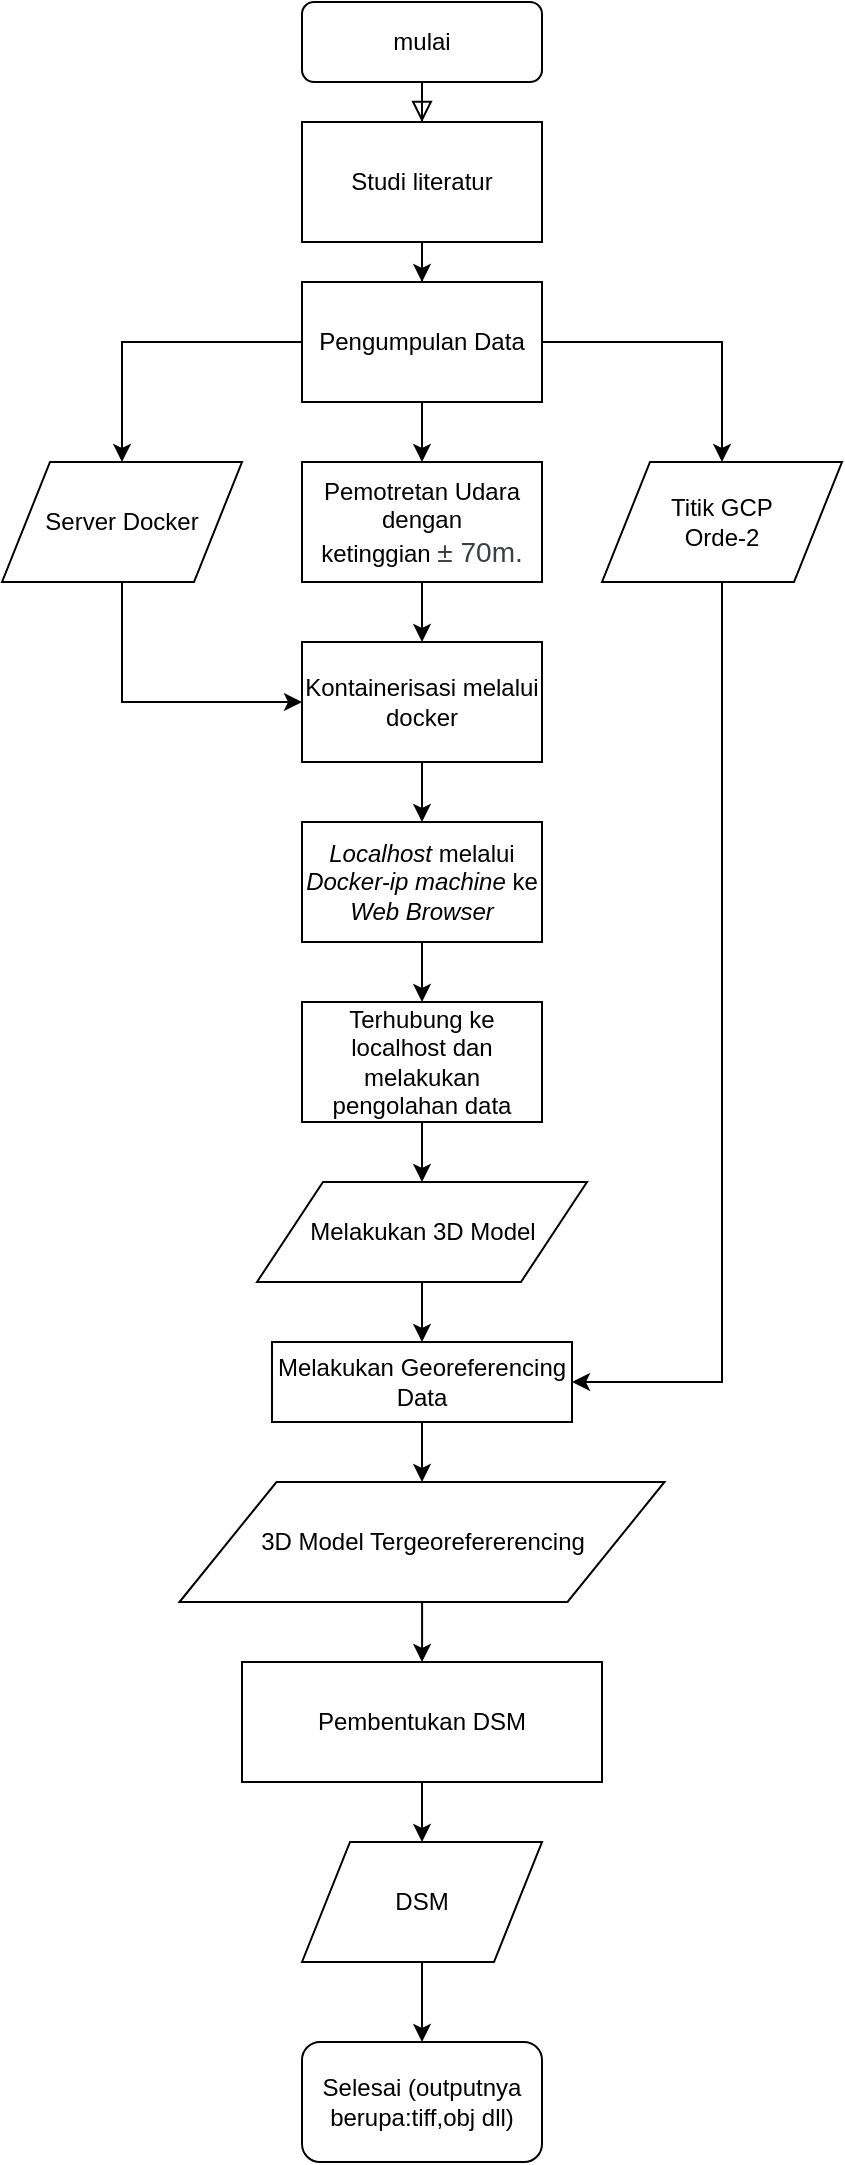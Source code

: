 <mxfile version="12.8.1" type="github">
  <diagram id="C5RBs43oDa-KdzZeNtuy" name="Page-1">
    <mxGraphModel dx="1221" dy="645" grid="1" gridSize="10" guides="1" tooltips="1" connect="1" arrows="1" fold="1" page="1" pageScale="1" pageWidth="827" pageHeight="1169" math="0" shadow="0">
      <root>
        <mxCell id="WIyWlLk6GJQsqaUBKTNV-0" />
        <mxCell id="WIyWlLk6GJQsqaUBKTNV-1" parent="WIyWlLk6GJQsqaUBKTNV-0" />
        <mxCell id="WIyWlLk6GJQsqaUBKTNV-3" value="mulai" style="rounded=1;whiteSpace=wrap;html=1;fontSize=12;glass=0;strokeWidth=1;shadow=0;" parent="WIyWlLk6GJQsqaUBKTNV-1" vertex="1">
          <mxGeometry x="370" y="10" width="120" height="40" as="geometry" />
        </mxCell>
        <mxCell id="d1mt9CwGBti9nhYZFLhf-24" value="" style="edgeStyle=orthogonalEdgeStyle;rounded=0;orthogonalLoop=1;jettySize=auto;html=1;" parent="WIyWlLk6GJQsqaUBKTNV-1" source="d1mt9CwGBti9nhYZFLhf-1" target="d1mt9CwGBti9nhYZFLhf-9" edge="1">
          <mxGeometry relative="1" as="geometry" />
        </mxCell>
        <mxCell id="d1mt9CwGBti9nhYZFLhf-1" value="Studi literatur" style="rounded=0;whiteSpace=wrap;html=1;" parent="WIyWlLk6GJQsqaUBKTNV-1" vertex="1">
          <mxGeometry x="370" y="70" width="120" height="60" as="geometry" />
        </mxCell>
        <mxCell id="d1mt9CwGBti9nhYZFLhf-2" value="" style="rounded=0;html=1;jettySize=auto;orthogonalLoop=1;fontSize=11;endArrow=block;endFill=0;endSize=8;strokeWidth=1;shadow=0;labelBackgroundColor=none;edgeStyle=orthogonalEdgeStyle;" parent="WIyWlLk6GJQsqaUBKTNV-1" source="WIyWlLk6GJQsqaUBKTNV-3" target="d1mt9CwGBti9nhYZFLhf-1" edge="1">
          <mxGeometry relative="1" as="geometry">
            <mxPoint x="220" y="120" as="sourcePoint" />
            <mxPoint x="220" y="240" as="targetPoint" />
          </mxGeometry>
        </mxCell>
        <mxCell id="d1mt9CwGBti9nhYZFLhf-15" value="" style="edgeStyle=orthogonalEdgeStyle;rounded=0;orthogonalLoop=1;jettySize=auto;html=1;entryX=0.5;entryY=0;entryDx=0;entryDy=0;" parent="WIyWlLk6GJQsqaUBKTNV-1" source="d1mt9CwGBti9nhYZFLhf-9" target="d1mt9CwGBti9nhYZFLhf-20" edge="1">
          <mxGeometry relative="1" as="geometry">
            <mxPoint x="260" y="320" as="targetPoint" />
          </mxGeometry>
        </mxCell>
        <mxCell id="d1mt9CwGBti9nhYZFLhf-17" value="" style="edgeStyle=orthogonalEdgeStyle;rounded=0;orthogonalLoop=1;jettySize=auto;html=1;" parent="WIyWlLk6GJQsqaUBKTNV-1" source="d1mt9CwGBti9nhYZFLhf-9" target="d1mt9CwGBti9nhYZFLhf-16" edge="1">
          <mxGeometry relative="1" as="geometry" />
        </mxCell>
        <mxCell id="d1mt9CwGBti9nhYZFLhf-19" value="" style="edgeStyle=orthogonalEdgeStyle;rounded=0;orthogonalLoop=1;jettySize=auto;html=1;entryX=0.5;entryY=0;entryDx=0;entryDy=0;" parent="WIyWlLk6GJQsqaUBKTNV-1" source="d1mt9CwGBti9nhYZFLhf-9" target="d1mt9CwGBti9nhYZFLhf-22" edge="1">
          <mxGeometry relative="1" as="geometry">
            <mxPoint x="610" y="320" as="targetPoint" />
          </mxGeometry>
        </mxCell>
        <mxCell id="d1mt9CwGBti9nhYZFLhf-9" value="Pengumpulan Data" style="rounded=0;whiteSpace=wrap;html=1;" parent="WIyWlLk6GJQsqaUBKTNV-1" vertex="1">
          <mxGeometry x="370" y="150" width="120" height="60" as="geometry" />
        </mxCell>
        <mxCell id="d1mt9CwGBti9nhYZFLhf-26" value="" style="edgeStyle=orthogonalEdgeStyle;rounded=0;orthogonalLoop=1;jettySize=auto;html=1;" parent="WIyWlLk6GJQsqaUBKTNV-1" source="d1mt9CwGBti9nhYZFLhf-16" target="d1mt9CwGBti9nhYZFLhf-25" edge="1">
          <mxGeometry relative="1" as="geometry" />
        </mxCell>
        <mxCell id="d1mt9CwGBti9nhYZFLhf-16" value="Pemotretan Udara dengan&lt;br&gt;ketinggian&amp;nbsp;&lt;span style=&quot;color: rgb(60 , 64 , 67) ; font-family: &amp;#34;arial&amp;#34; , sans-serif ; font-size: 14px ; text-align: left ; background-color: rgb(255 , 255 , 255)&quot;&gt;± 70m.&lt;/span&gt;" style="rounded=0;whiteSpace=wrap;html=1;" parent="WIyWlLk6GJQsqaUBKTNV-1" vertex="1">
          <mxGeometry x="370" y="240" width="120" height="60" as="geometry" />
        </mxCell>
        <mxCell id="d1mt9CwGBti9nhYZFLhf-39" value="" style="edgeStyle=orthogonalEdgeStyle;rounded=0;orthogonalLoop=1;jettySize=auto;html=1;" parent="WIyWlLk6GJQsqaUBKTNV-1" source="d1mt9CwGBti9nhYZFLhf-25" target="d1mt9CwGBti9nhYZFLhf-38" edge="1">
          <mxGeometry relative="1" as="geometry" />
        </mxCell>
        <mxCell id="d1mt9CwGBti9nhYZFLhf-25" value="Kontainerisasi melalui docker" style="rounded=0;whiteSpace=wrap;html=1;" parent="WIyWlLk6GJQsqaUBKTNV-1" vertex="1">
          <mxGeometry x="370" y="330" width="120" height="60" as="geometry" />
        </mxCell>
        <mxCell id="d1mt9CwGBti9nhYZFLhf-41" value="" style="edgeStyle=orthogonalEdgeStyle;rounded=0;orthogonalLoop=1;jettySize=auto;html=1;" parent="WIyWlLk6GJQsqaUBKTNV-1" source="d1mt9CwGBti9nhYZFLhf-38" target="d1mt9CwGBti9nhYZFLhf-40" edge="1">
          <mxGeometry relative="1" as="geometry" />
        </mxCell>
        <mxCell id="d1mt9CwGBti9nhYZFLhf-38" value="&lt;i&gt;Localhost&lt;/i&gt; melalui &lt;i&gt;Docker-ip machine&lt;/i&gt; ke &lt;i&gt;Web Browser&lt;/i&gt;" style="rounded=0;whiteSpace=wrap;html=1;" parent="WIyWlLk6GJQsqaUBKTNV-1" vertex="1">
          <mxGeometry x="370" y="420" width="120" height="60" as="geometry" />
        </mxCell>
        <mxCell id="d1mt9CwGBti9nhYZFLhf-43" value="" style="edgeStyle=orthogonalEdgeStyle;rounded=0;orthogonalLoop=1;jettySize=auto;html=1;" parent="WIyWlLk6GJQsqaUBKTNV-1" source="d1mt9CwGBti9nhYZFLhf-40" edge="1">
          <mxGeometry relative="1" as="geometry">
            <mxPoint x="430" y="600" as="targetPoint" />
          </mxGeometry>
        </mxCell>
        <mxCell id="d1mt9CwGBti9nhYZFLhf-40" value="Terhubung ke localhost dan melakukan pengolahan data" style="rounded=0;whiteSpace=wrap;html=1;" parent="WIyWlLk6GJQsqaUBKTNV-1" vertex="1">
          <mxGeometry x="370" y="510" width="120" height="60" as="geometry" />
        </mxCell>
        <mxCell id="d1mt9CwGBti9nhYZFLhf-37" value="" style="edgeStyle=orthogonalEdgeStyle;rounded=0;orthogonalLoop=1;jettySize=auto;html=1;entryX=0;entryY=0.5;entryDx=0;entryDy=0;" parent="WIyWlLk6GJQsqaUBKTNV-1" source="d1mt9CwGBti9nhYZFLhf-20" target="d1mt9CwGBti9nhYZFLhf-25" edge="1">
          <mxGeometry relative="1" as="geometry">
            <mxPoint x="300" y="370" as="targetPoint" />
            <Array as="points">
              <mxPoint x="280" y="360" />
            </Array>
          </mxGeometry>
        </mxCell>
        <mxCell id="d1mt9CwGBti9nhYZFLhf-20" value="Server Docker" style="shape=parallelogram;perimeter=parallelogramPerimeter;whiteSpace=wrap;html=1;" parent="WIyWlLk6GJQsqaUBKTNV-1" vertex="1">
          <mxGeometry x="220" y="240" width="120" height="60" as="geometry" />
        </mxCell>
        <mxCell id="d1mt9CwGBti9nhYZFLhf-49" value="" style="edgeStyle=orthogonalEdgeStyle;rounded=0;orthogonalLoop=1;jettySize=auto;html=1;entryX=1;entryY=0.5;entryDx=0;entryDy=0;exitX=0.417;exitY=1;exitDx=0;exitDy=0;exitPerimeter=0;" parent="WIyWlLk6GJQsqaUBKTNV-1" source="d1mt9CwGBti9nhYZFLhf-22" target="d1mt9CwGBti9nhYZFLhf-47" edge="1">
          <mxGeometry relative="1" as="geometry">
            <mxPoint x="580" y="710" as="targetPoint" />
            <Array as="points">
              <mxPoint x="580" y="300" />
              <mxPoint x="580" y="700" />
            </Array>
          </mxGeometry>
        </mxCell>
        <mxCell id="d1mt9CwGBti9nhYZFLhf-22" value="Titik GCP &lt;br&gt;Orde-2" style="shape=parallelogram;perimeter=parallelogramPerimeter;whiteSpace=wrap;html=1;" parent="WIyWlLk6GJQsqaUBKTNV-1" vertex="1">
          <mxGeometry x="520" y="240" width="120" height="60" as="geometry" />
        </mxCell>
        <mxCell id="d1mt9CwGBti9nhYZFLhf-46" value="" style="edgeStyle=orthogonalEdgeStyle;rounded=0;orthogonalLoop=1;jettySize=auto;html=1;" parent="WIyWlLk6GJQsqaUBKTNV-1" source="d1mt9CwGBti9nhYZFLhf-44" edge="1">
          <mxGeometry relative="1" as="geometry">
            <mxPoint x="430" y="680" as="targetPoint" />
          </mxGeometry>
        </mxCell>
        <mxCell id="d1mt9CwGBti9nhYZFLhf-44" value="&lt;span style=&quot;white-space: normal&quot;&gt;Melakukan 3D Model&lt;/span&gt;" style="shape=parallelogram;perimeter=parallelogramPerimeter;whiteSpace=wrap;html=1;" parent="WIyWlLk6GJQsqaUBKTNV-1" vertex="1">
          <mxGeometry x="347.5" y="600" width="165" height="50" as="geometry" />
        </mxCell>
        <mxCell id="d1mt9CwGBti9nhYZFLhf-51" value="" style="edgeStyle=orthogonalEdgeStyle;rounded=0;orthogonalLoop=1;jettySize=auto;html=1;" parent="WIyWlLk6GJQsqaUBKTNV-1" source="d1mt9CwGBti9nhYZFLhf-47" edge="1">
          <mxGeometry relative="1" as="geometry">
            <mxPoint x="430" y="750" as="targetPoint" />
          </mxGeometry>
        </mxCell>
        <mxCell id="d1mt9CwGBti9nhYZFLhf-47" value="Melakukan Georeferencing Data" style="rounded=0;whiteSpace=wrap;html=1;" parent="WIyWlLk6GJQsqaUBKTNV-1" vertex="1">
          <mxGeometry x="355" y="680" width="150" height="40" as="geometry" />
        </mxCell>
        <mxCell id="d1mt9CwGBti9nhYZFLhf-59" value="" style="edgeStyle=orthogonalEdgeStyle;rounded=0;orthogonalLoop=1;jettySize=auto;html=1;" parent="WIyWlLk6GJQsqaUBKTNV-1" source="d1mt9CwGBti9nhYZFLhf-54" edge="1">
          <mxGeometry relative="1" as="geometry">
            <mxPoint x="430" y="840" as="targetPoint" />
          </mxGeometry>
        </mxCell>
        <mxCell id="d1mt9CwGBti9nhYZFLhf-54" value="3D Model Tergeorefererencing" style="shape=parallelogram;perimeter=parallelogramPerimeter;whiteSpace=wrap;html=1;" parent="WIyWlLk6GJQsqaUBKTNV-1" vertex="1">
          <mxGeometry x="308.75" y="750" width="242.5" height="60" as="geometry" />
        </mxCell>
        <mxCell id="d1mt9CwGBti9nhYZFLhf-62" value="" style="edgeStyle=orthogonalEdgeStyle;rounded=0;orthogonalLoop=1;jettySize=auto;html=1;" parent="WIyWlLk6GJQsqaUBKTNV-1" source="d1mt9CwGBti9nhYZFLhf-60" edge="1">
          <mxGeometry relative="1" as="geometry">
            <mxPoint x="430" y="930" as="targetPoint" />
          </mxGeometry>
        </mxCell>
        <mxCell id="d1mt9CwGBti9nhYZFLhf-60" value="Pembentukan DSM" style="rounded=0;whiteSpace=wrap;html=1;" parent="WIyWlLk6GJQsqaUBKTNV-1" vertex="1">
          <mxGeometry x="340" y="840" width="180" height="60" as="geometry" />
        </mxCell>
        <mxCell id="d1mt9CwGBti9nhYZFLhf-65" value="" style="edgeStyle=orthogonalEdgeStyle;rounded=0;orthogonalLoop=1;jettySize=auto;html=1;" parent="WIyWlLk6GJQsqaUBKTNV-1" source="d1mt9CwGBti9nhYZFLhf-63" edge="1">
          <mxGeometry relative="1" as="geometry">
            <mxPoint x="430" y="1030" as="targetPoint" />
          </mxGeometry>
        </mxCell>
        <mxCell id="d1mt9CwGBti9nhYZFLhf-63" value="DSM" style="shape=parallelogram;perimeter=parallelogramPerimeter;whiteSpace=wrap;html=1;" parent="WIyWlLk6GJQsqaUBKTNV-1" vertex="1">
          <mxGeometry x="370" y="930" width="120" height="60" as="geometry" />
        </mxCell>
        <mxCell id="d1mt9CwGBti9nhYZFLhf-66" value="Selesai (outputnya berupa:tiff,obj dll)" style="rounded=1;whiteSpace=wrap;html=1;" parent="WIyWlLk6GJQsqaUBKTNV-1" vertex="1">
          <mxGeometry x="370" y="1030" width="120" height="60" as="geometry" />
        </mxCell>
      </root>
    </mxGraphModel>
  </diagram>
</mxfile>
